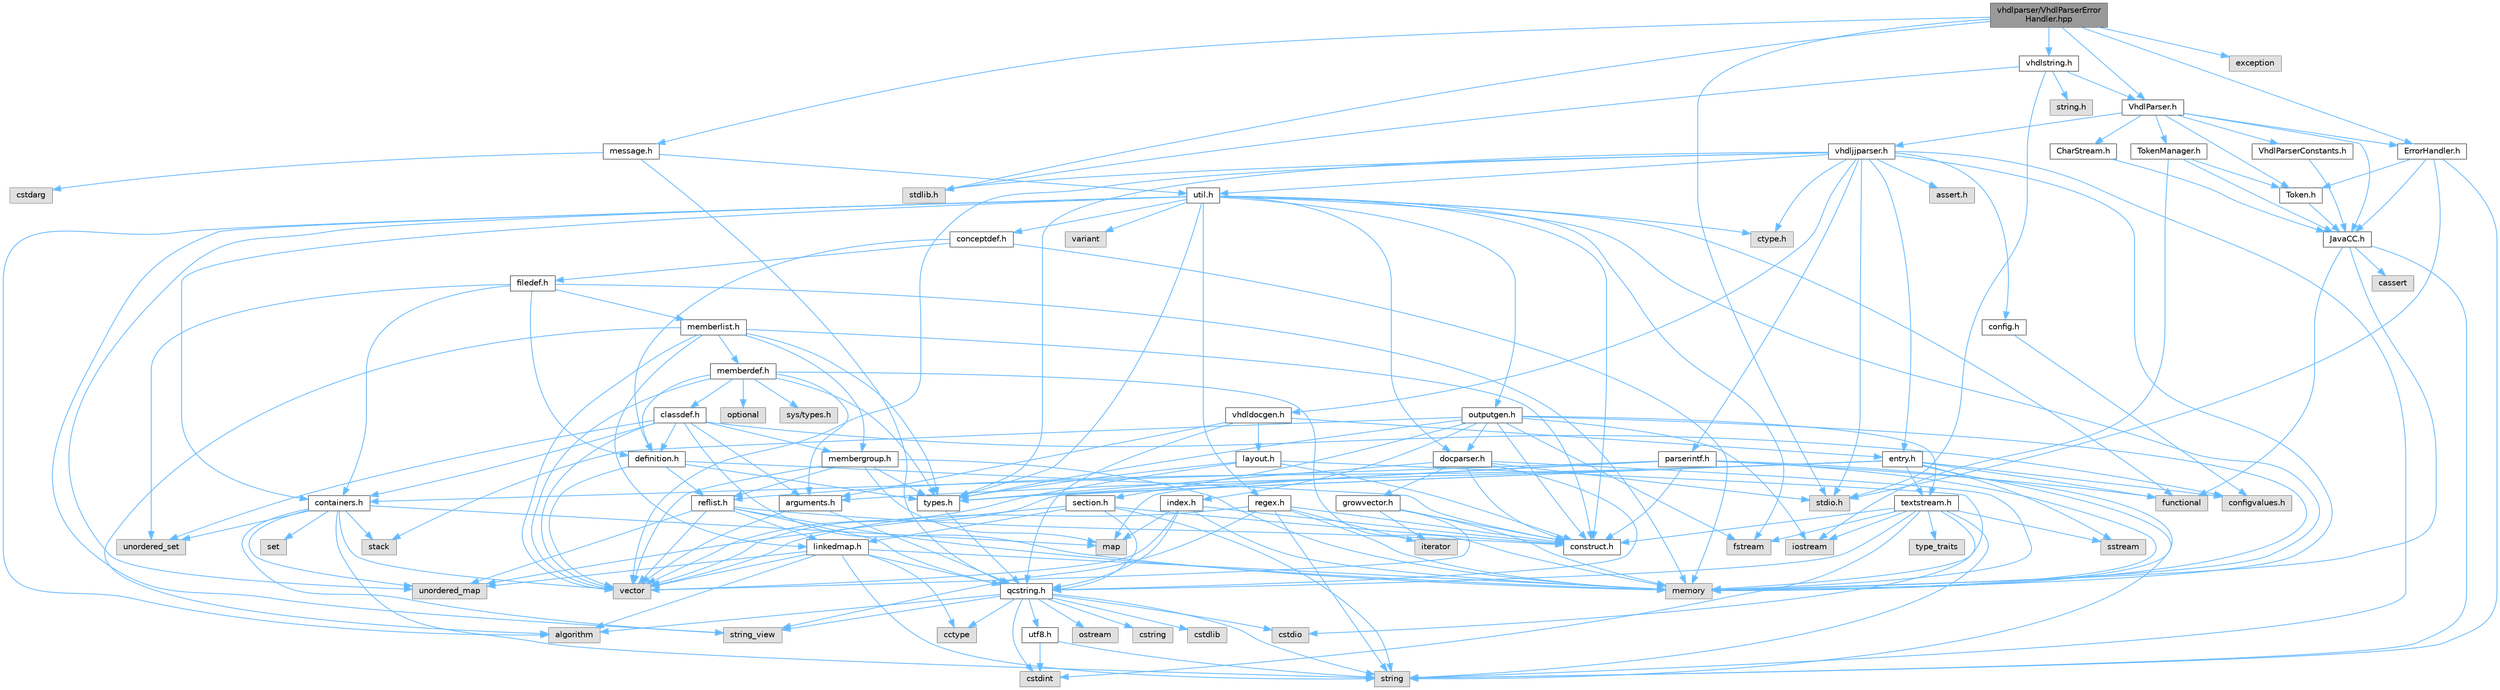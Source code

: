 digraph "vhdlparser/VhdlParserErrorHandler.hpp"
{
 // INTERACTIVE_SVG=YES
 // LATEX_PDF_SIZE
  bgcolor="transparent";
  edge [fontname=Helvetica,fontsize=10,labelfontname=Helvetica,labelfontsize=10];
  node [fontname=Helvetica,fontsize=10,shape=box,height=0.2,width=0.4];
  Node1 [id="Node000001",label="vhdlparser/VhdlParserError\lHandler.hpp",height=0.2,width=0.4,color="gray40", fillcolor="grey60", style="filled", fontcolor="black",tooltip=" "];
  Node1 -> Node2 [id="edge1_Node000001_Node000002",color="steelblue1",style="solid",tooltip=" "];
  Node2 [id="Node000002",label="stdio.h",height=0.2,width=0.4,color="grey60", fillcolor="#E0E0E0", style="filled",tooltip=" "];
  Node1 -> Node3 [id="edge2_Node000001_Node000003",color="steelblue1",style="solid",tooltip=" "];
  Node3 [id="Node000003",label="stdlib.h",height=0.2,width=0.4,color="grey60", fillcolor="#E0E0E0", style="filled",tooltip=" "];
  Node1 -> Node4 [id="edge3_Node000001_Node000004",color="steelblue1",style="solid",tooltip=" "];
  Node4 [id="Node000004",label="exception",height=0.2,width=0.4,color="grey60", fillcolor="#E0E0E0", style="filled",tooltip=" "];
  Node1 -> Node5 [id="edge4_Node000001_Node000005",color="steelblue1",style="solid",tooltip=" "];
  Node5 [id="Node000005",label="VhdlParser.h",height=0.2,width=0.4,color="grey40", fillcolor="white", style="filled",URL="$d5/df9/_vhdl_parser_8h.html",tooltip=" "];
  Node5 -> Node6 [id="edge5_Node000005_Node000006",color="steelblue1",style="solid",tooltip=" "];
  Node6 [id="Node000006",label="JavaCC.h",height=0.2,width=0.4,color="grey40", fillcolor="white", style="filled",URL="$d1/d2f/_java_c_c_8h.html",tooltip=" "];
  Node6 -> Node7 [id="edge6_Node000006_Node000007",color="steelblue1",style="solid",tooltip=" "];
  Node7 [id="Node000007",label="string",height=0.2,width=0.4,color="grey60", fillcolor="#E0E0E0", style="filled",tooltip=" "];
  Node6 -> Node8 [id="edge7_Node000006_Node000008",color="steelblue1",style="solid",tooltip=" "];
  Node8 [id="Node000008",label="memory",height=0.2,width=0.4,color="grey60", fillcolor="#E0E0E0", style="filled",tooltip=" "];
  Node6 -> Node9 [id="edge8_Node000006_Node000009",color="steelblue1",style="solid",tooltip=" "];
  Node9 [id="Node000009",label="cassert",height=0.2,width=0.4,color="grey60", fillcolor="#E0E0E0", style="filled",tooltip=" "];
  Node6 -> Node10 [id="edge9_Node000006_Node000010",color="steelblue1",style="solid",tooltip=" "];
  Node10 [id="Node000010",label="functional",height=0.2,width=0.4,color="grey60", fillcolor="#E0E0E0", style="filled",tooltip=" "];
  Node5 -> Node11 [id="edge10_Node000005_Node000011",color="steelblue1",style="solid",tooltip=" "];
  Node11 [id="Node000011",label="CharStream.h",height=0.2,width=0.4,color="grey40", fillcolor="white", style="filled",URL="$df/ddf/_char_stream_8h.html",tooltip=" "];
  Node11 -> Node6 [id="edge11_Node000011_Node000006",color="steelblue1",style="solid",tooltip=" "];
  Node5 -> Node12 [id="edge12_Node000005_Node000012",color="steelblue1",style="solid",tooltip=" "];
  Node12 [id="Node000012",label="Token.h",height=0.2,width=0.4,color="grey40", fillcolor="white", style="filled",URL="$dd/dcd/_token_8h.html",tooltip=" "];
  Node12 -> Node6 [id="edge13_Node000012_Node000006",color="steelblue1",style="solid",tooltip=" "];
  Node5 -> Node13 [id="edge14_Node000005_Node000013",color="steelblue1",style="solid",tooltip=" "];
  Node13 [id="Node000013",label="TokenManager.h",height=0.2,width=0.4,color="grey40", fillcolor="white", style="filled",URL="$d4/df9/_token_manager_8h.html",tooltip=" "];
  Node13 -> Node14 [id="edge15_Node000013_Node000014",color="steelblue1",style="solid",tooltip=" "];
  Node14 [id="Node000014",label="iostream",height=0.2,width=0.4,color="grey60", fillcolor="#E0E0E0", style="filled",tooltip=" "];
  Node13 -> Node6 [id="edge16_Node000013_Node000006",color="steelblue1",style="solid",tooltip=" "];
  Node13 -> Node12 [id="edge17_Node000013_Node000012",color="steelblue1",style="solid",tooltip=" "];
  Node5 -> Node15 [id="edge18_Node000005_Node000015",color="steelblue1",style="solid",tooltip=" "];
  Node15 [id="Node000015",label="vhdljjparser.h",height=0.2,width=0.4,color="grey40", fillcolor="white", style="filled",URL="$d2/d55/vhdljjparser_8h.html",tooltip=" "];
  Node15 -> Node16 [id="edge19_Node000015_Node000016",color="steelblue1",style="solid",tooltip=" "];
  Node16 [id="Node000016",label="vector",height=0.2,width=0.4,color="grey60", fillcolor="#E0E0E0", style="filled",tooltip=" "];
  Node15 -> Node8 [id="edge20_Node000015_Node000008",color="steelblue1",style="solid",tooltip=" "];
  Node15 -> Node7 [id="edge21_Node000015_Node000007",color="steelblue1",style="solid",tooltip=" "];
  Node15 -> Node17 [id="edge22_Node000015_Node000017",color="steelblue1",style="solid",tooltip=" "];
  Node17 [id="Node000017",label="parserintf.h",height=0.2,width=0.4,color="grey40", fillcolor="white", style="filled",URL="$da/d55/parserintf_8h.html",tooltip=" "];
  Node17 -> Node10 [id="edge23_Node000017_Node000010",color="steelblue1",style="solid",tooltip=" "];
  Node17 -> Node8 [id="edge24_Node000017_Node000008",color="steelblue1",style="solid",tooltip=" "];
  Node17 -> Node18 [id="edge25_Node000017_Node000018",color="steelblue1",style="solid",tooltip=" "];
  Node18 [id="Node000018",label="map",height=0.2,width=0.4,color="grey60", fillcolor="#E0E0E0", style="filled",tooltip=" "];
  Node17 -> Node7 [id="edge26_Node000017_Node000007",color="steelblue1",style="solid",tooltip=" "];
  Node17 -> Node19 [id="edge27_Node000017_Node000019",color="steelblue1",style="solid",tooltip=" "];
  Node19 [id="Node000019",label="types.h",height=0.2,width=0.4,color="grey40", fillcolor="white", style="filled",URL="$d9/d49/types_8h.html",tooltip="This file contains a number of basic enums and types."];
  Node19 -> Node20 [id="edge28_Node000019_Node000020",color="steelblue1",style="solid",tooltip=" "];
  Node20 [id="Node000020",label="qcstring.h",height=0.2,width=0.4,color="grey40", fillcolor="white", style="filled",URL="$d7/d5c/qcstring_8h.html",tooltip=" "];
  Node20 -> Node7 [id="edge29_Node000020_Node000007",color="steelblue1",style="solid",tooltip=" "];
  Node20 -> Node21 [id="edge30_Node000020_Node000021",color="steelblue1",style="solid",tooltip=" "];
  Node21 [id="Node000021",label="string_view",height=0.2,width=0.4,color="grey60", fillcolor="#E0E0E0", style="filled",tooltip=" "];
  Node20 -> Node22 [id="edge31_Node000020_Node000022",color="steelblue1",style="solid",tooltip=" "];
  Node22 [id="Node000022",label="algorithm",height=0.2,width=0.4,color="grey60", fillcolor="#E0E0E0", style="filled",tooltip=" "];
  Node20 -> Node23 [id="edge32_Node000020_Node000023",color="steelblue1",style="solid",tooltip=" "];
  Node23 [id="Node000023",label="cctype",height=0.2,width=0.4,color="grey60", fillcolor="#E0E0E0", style="filled",tooltip=" "];
  Node20 -> Node24 [id="edge33_Node000020_Node000024",color="steelblue1",style="solid",tooltip=" "];
  Node24 [id="Node000024",label="cstring",height=0.2,width=0.4,color="grey60", fillcolor="#E0E0E0", style="filled",tooltip=" "];
  Node20 -> Node25 [id="edge34_Node000020_Node000025",color="steelblue1",style="solid",tooltip=" "];
  Node25 [id="Node000025",label="cstdio",height=0.2,width=0.4,color="grey60", fillcolor="#E0E0E0", style="filled",tooltip=" "];
  Node20 -> Node26 [id="edge35_Node000020_Node000026",color="steelblue1",style="solid",tooltip=" "];
  Node26 [id="Node000026",label="cstdlib",height=0.2,width=0.4,color="grey60", fillcolor="#E0E0E0", style="filled",tooltip=" "];
  Node20 -> Node27 [id="edge36_Node000020_Node000027",color="steelblue1",style="solid",tooltip=" "];
  Node27 [id="Node000027",label="cstdint",height=0.2,width=0.4,color="grey60", fillcolor="#E0E0E0", style="filled",tooltip=" "];
  Node20 -> Node28 [id="edge37_Node000020_Node000028",color="steelblue1",style="solid",tooltip=" "];
  Node28 [id="Node000028",label="ostream",height=0.2,width=0.4,color="grey60", fillcolor="#E0E0E0", style="filled",tooltip=" "];
  Node20 -> Node29 [id="edge38_Node000020_Node000029",color="steelblue1",style="solid",tooltip=" "];
  Node29 [id="Node000029",label="utf8.h",height=0.2,width=0.4,color="grey40", fillcolor="white", style="filled",URL="$db/d7c/utf8_8h.html",tooltip="Various UTF8 related helper functions."];
  Node29 -> Node27 [id="edge39_Node000029_Node000027",color="steelblue1",style="solid",tooltip=" "];
  Node29 -> Node7 [id="edge40_Node000029_Node000007",color="steelblue1",style="solid",tooltip=" "];
  Node17 -> Node30 [id="edge41_Node000017_Node000030",color="steelblue1",style="solid",tooltip=" "];
  Node30 [id="Node000030",label="containers.h",height=0.2,width=0.4,color="grey40", fillcolor="white", style="filled",URL="$d5/d75/containers_8h.html",tooltip=" "];
  Node30 -> Node16 [id="edge42_Node000030_Node000016",color="steelblue1",style="solid",tooltip=" "];
  Node30 -> Node7 [id="edge43_Node000030_Node000007",color="steelblue1",style="solid",tooltip=" "];
  Node30 -> Node21 [id="edge44_Node000030_Node000021",color="steelblue1",style="solid",tooltip=" "];
  Node30 -> Node31 [id="edge45_Node000030_Node000031",color="steelblue1",style="solid",tooltip=" "];
  Node31 [id="Node000031",label="set",height=0.2,width=0.4,color="grey60", fillcolor="#E0E0E0", style="filled",tooltip=" "];
  Node30 -> Node18 [id="edge46_Node000030_Node000018",color="steelblue1",style="solid",tooltip=" "];
  Node30 -> Node32 [id="edge47_Node000030_Node000032",color="steelblue1",style="solid",tooltip=" "];
  Node32 [id="Node000032",label="unordered_set",height=0.2,width=0.4,color="grey60", fillcolor="#E0E0E0", style="filled",tooltip=" "];
  Node30 -> Node33 [id="edge48_Node000030_Node000033",color="steelblue1",style="solid",tooltip=" "];
  Node33 [id="Node000033",label="unordered_map",height=0.2,width=0.4,color="grey60", fillcolor="#E0E0E0", style="filled",tooltip=" "];
  Node30 -> Node34 [id="edge49_Node000030_Node000034",color="steelblue1",style="solid",tooltip=" "];
  Node34 [id="Node000034",label="stack",height=0.2,width=0.4,color="grey60", fillcolor="#E0E0E0", style="filled",tooltip=" "];
  Node17 -> Node35 [id="edge50_Node000017_Node000035",color="steelblue1",style="solid",tooltip=" "];
  Node35 [id="Node000035",label="construct.h",height=0.2,width=0.4,color="grey40", fillcolor="white", style="filled",URL="$d7/dfc/construct_8h.html",tooltip=" "];
  Node15 -> Node2 [id="edge51_Node000015_Node000002",color="steelblue1",style="solid",tooltip=" "];
  Node15 -> Node3 [id="edge52_Node000015_Node000003",color="steelblue1",style="solid",tooltip=" "];
  Node15 -> Node36 [id="edge53_Node000015_Node000036",color="steelblue1",style="solid",tooltip=" "];
  Node36 [id="Node000036",label="assert.h",height=0.2,width=0.4,color="grey60", fillcolor="#E0E0E0", style="filled",tooltip=" "];
  Node15 -> Node37 [id="edge54_Node000015_Node000037",color="steelblue1",style="solid",tooltip=" "];
  Node37 [id="Node000037",label="ctype.h",height=0.2,width=0.4,color="grey60", fillcolor="#E0E0E0", style="filled",tooltip=" "];
  Node15 -> Node19 [id="edge55_Node000015_Node000019",color="steelblue1",style="solid",tooltip=" "];
  Node15 -> Node38 [id="edge56_Node000015_Node000038",color="steelblue1",style="solid",tooltip=" "];
  Node38 [id="Node000038",label="entry.h",height=0.2,width=0.4,color="grey40", fillcolor="white", style="filled",URL="$d1/dc6/entry_8h.html",tooltip=" "];
  Node38 -> Node16 [id="edge57_Node000038_Node000016",color="steelblue1",style="solid",tooltip=" "];
  Node38 -> Node8 [id="edge58_Node000038_Node000008",color="steelblue1",style="solid",tooltip=" "];
  Node38 -> Node39 [id="edge59_Node000038_Node000039",color="steelblue1",style="solid",tooltip=" "];
  Node39 [id="Node000039",label="sstream",height=0.2,width=0.4,color="grey60", fillcolor="#E0E0E0", style="filled",tooltip=" "];
  Node38 -> Node10 [id="edge60_Node000038_Node000010",color="steelblue1",style="solid",tooltip=" "];
  Node38 -> Node19 [id="edge61_Node000038_Node000019",color="steelblue1",style="solid",tooltip=" "];
  Node38 -> Node40 [id="edge62_Node000038_Node000040",color="steelblue1",style="solid",tooltip=" "];
  Node40 [id="Node000040",label="arguments.h",height=0.2,width=0.4,color="grey40", fillcolor="white", style="filled",URL="$df/d9b/arguments_8h.html",tooltip=" "];
  Node40 -> Node16 [id="edge63_Node000040_Node000016",color="steelblue1",style="solid",tooltip=" "];
  Node40 -> Node20 [id="edge64_Node000040_Node000020",color="steelblue1",style="solid",tooltip=" "];
  Node38 -> Node41 [id="edge65_Node000038_Node000041",color="steelblue1",style="solid",tooltip=" "];
  Node41 [id="Node000041",label="reflist.h",height=0.2,width=0.4,color="grey40", fillcolor="white", style="filled",URL="$d1/d02/reflist_8h.html",tooltip=" "];
  Node41 -> Node16 [id="edge66_Node000041_Node000016",color="steelblue1",style="solid",tooltip=" "];
  Node41 -> Node33 [id="edge67_Node000041_Node000033",color="steelblue1",style="solid",tooltip=" "];
  Node41 -> Node8 [id="edge68_Node000041_Node000008",color="steelblue1",style="solid",tooltip=" "];
  Node41 -> Node20 [id="edge69_Node000041_Node000020",color="steelblue1",style="solid",tooltip=" "];
  Node41 -> Node42 [id="edge70_Node000041_Node000042",color="steelblue1",style="solid",tooltip=" "];
  Node42 [id="Node000042",label="linkedmap.h",height=0.2,width=0.4,color="grey40", fillcolor="white", style="filled",URL="$da/de1/linkedmap_8h.html",tooltip=" "];
  Node42 -> Node33 [id="edge71_Node000042_Node000033",color="steelblue1",style="solid",tooltip=" "];
  Node42 -> Node16 [id="edge72_Node000042_Node000016",color="steelblue1",style="solid",tooltip=" "];
  Node42 -> Node8 [id="edge73_Node000042_Node000008",color="steelblue1",style="solid",tooltip=" "];
  Node42 -> Node7 [id="edge74_Node000042_Node000007",color="steelblue1",style="solid",tooltip=" "];
  Node42 -> Node22 [id="edge75_Node000042_Node000022",color="steelblue1",style="solid",tooltip=" "];
  Node42 -> Node23 [id="edge76_Node000042_Node000023",color="steelblue1",style="solid",tooltip=" "];
  Node42 -> Node20 [id="edge77_Node000042_Node000020",color="steelblue1",style="solid",tooltip=" "];
  Node41 -> Node35 [id="edge78_Node000041_Node000035",color="steelblue1",style="solid",tooltip=" "];
  Node38 -> Node43 [id="edge79_Node000038_Node000043",color="steelblue1",style="solid",tooltip=" "];
  Node43 [id="Node000043",label="textstream.h",height=0.2,width=0.4,color="grey40", fillcolor="white", style="filled",URL="$d4/d7d/textstream_8h.html",tooltip=" "];
  Node43 -> Node7 [id="edge80_Node000043_Node000007",color="steelblue1",style="solid",tooltip=" "];
  Node43 -> Node14 [id="edge81_Node000043_Node000014",color="steelblue1",style="solid",tooltip=" "];
  Node43 -> Node39 [id="edge82_Node000043_Node000039",color="steelblue1",style="solid",tooltip=" "];
  Node43 -> Node27 [id="edge83_Node000043_Node000027",color="steelblue1",style="solid",tooltip=" "];
  Node43 -> Node25 [id="edge84_Node000043_Node000025",color="steelblue1",style="solid",tooltip=" "];
  Node43 -> Node44 [id="edge85_Node000043_Node000044",color="steelblue1",style="solid",tooltip=" "];
  Node44 [id="Node000044",label="fstream",height=0.2,width=0.4,color="grey60", fillcolor="#E0E0E0", style="filled",tooltip=" "];
  Node43 -> Node45 [id="edge86_Node000043_Node000045",color="steelblue1",style="solid",tooltip=" "];
  Node45 [id="Node000045",label="type_traits",height=0.2,width=0.4,color="grey60", fillcolor="#E0E0E0", style="filled",tooltip=" "];
  Node43 -> Node20 [id="edge87_Node000043_Node000020",color="steelblue1",style="solid",tooltip=" "];
  Node43 -> Node35 [id="edge88_Node000043_Node000035",color="steelblue1",style="solid",tooltip=" "];
  Node38 -> Node46 [id="edge89_Node000038_Node000046",color="steelblue1",style="solid",tooltip=" "];
  Node46 [id="Node000046",label="configvalues.h",height=0.2,width=0.4,color="grey60", fillcolor="#E0E0E0", style="filled",tooltip=" "];
  Node15 -> Node47 [id="edge90_Node000015_Node000047",color="steelblue1",style="solid",tooltip=" "];
  Node47 [id="Node000047",label="vhdldocgen.h",height=0.2,width=0.4,color="grey40", fillcolor="white", style="filled",URL="$dd/dec/vhdldocgen_8h.html",tooltip=" "];
  Node47 -> Node20 [id="edge91_Node000047_Node000020",color="steelblue1",style="solid",tooltip=" "];
  Node47 -> Node48 [id="edge92_Node000047_Node000048",color="steelblue1",style="solid",tooltip=" "];
  Node48 [id="Node000048",label="layout.h",height=0.2,width=0.4,color="grey40", fillcolor="white", style="filled",URL="$db/d51/layout_8h.html",tooltip=" "];
  Node48 -> Node8 [id="edge93_Node000048_Node000008",color="steelblue1",style="solid",tooltip=" "];
  Node48 -> Node16 [id="edge94_Node000048_Node000016",color="steelblue1",style="solid",tooltip=" "];
  Node48 -> Node19 [id="edge95_Node000048_Node000019",color="steelblue1",style="solid",tooltip=" "];
  Node48 -> Node35 [id="edge96_Node000048_Node000035",color="steelblue1",style="solid",tooltip=" "];
  Node47 -> Node40 [id="edge97_Node000047_Node000040",color="steelblue1",style="solid",tooltip=" "];
  Node47 -> Node38 [id="edge98_Node000047_Node000038",color="steelblue1",style="solid",tooltip=" "];
  Node15 -> Node49 [id="edge99_Node000015_Node000049",color="steelblue1",style="solid",tooltip=" "];
  Node49 [id="Node000049",label="config.h",height=0.2,width=0.4,color="grey40", fillcolor="white", style="filled",URL="$db/d16/config_8h.html",tooltip=" "];
  Node49 -> Node46 [id="edge100_Node000049_Node000046",color="steelblue1",style="solid",tooltip=" "];
  Node15 -> Node50 [id="edge101_Node000015_Node000050",color="steelblue1",style="solid",tooltip=" "];
  Node50 [id="Node000050",label="util.h",height=0.2,width=0.4,color="grey40", fillcolor="white", style="filled",URL="$d8/d3c/util_8h.html",tooltip="A bunch of utility functions."];
  Node50 -> Node8 [id="edge102_Node000050_Node000008",color="steelblue1",style="solid",tooltip=" "];
  Node50 -> Node33 [id="edge103_Node000050_Node000033",color="steelblue1",style="solid",tooltip=" "];
  Node50 -> Node22 [id="edge104_Node000050_Node000022",color="steelblue1",style="solid",tooltip=" "];
  Node50 -> Node10 [id="edge105_Node000050_Node000010",color="steelblue1",style="solid",tooltip=" "];
  Node50 -> Node44 [id="edge106_Node000050_Node000044",color="steelblue1",style="solid",tooltip=" "];
  Node50 -> Node51 [id="edge107_Node000050_Node000051",color="steelblue1",style="solid",tooltip=" "];
  Node51 [id="Node000051",label="variant",height=0.2,width=0.4,color="grey60", fillcolor="#E0E0E0", style="filled",tooltip=" "];
  Node50 -> Node21 [id="edge108_Node000050_Node000021",color="steelblue1",style="solid",tooltip=" "];
  Node50 -> Node37 [id="edge109_Node000050_Node000037",color="steelblue1",style="solid",tooltip=" "];
  Node50 -> Node19 [id="edge110_Node000050_Node000019",color="steelblue1",style="solid",tooltip=" "];
  Node50 -> Node52 [id="edge111_Node000050_Node000052",color="steelblue1",style="solid",tooltip=" "];
  Node52 [id="Node000052",label="docparser.h",height=0.2,width=0.4,color="grey40", fillcolor="white", style="filled",URL="$de/d9c/docparser_8h.html",tooltip=" "];
  Node52 -> Node2 [id="edge112_Node000052_Node000002",color="steelblue1",style="solid",tooltip=" "];
  Node52 -> Node8 [id="edge113_Node000052_Node000008",color="steelblue1",style="solid",tooltip=" "];
  Node52 -> Node20 [id="edge114_Node000052_Node000020",color="steelblue1",style="solid",tooltip=" "];
  Node52 -> Node53 [id="edge115_Node000052_Node000053",color="steelblue1",style="solid",tooltip=" "];
  Node53 [id="Node000053",label="growvector.h",height=0.2,width=0.4,color="grey40", fillcolor="white", style="filled",URL="$d7/d50/growvector_8h.html",tooltip=" "];
  Node53 -> Node16 [id="edge116_Node000053_Node000016",color="steelblue1",style="solid",tooltip=" "];
  Node53 -> Node8 [id="edge117_Node000053_Node000008",color="steelblue1",style="solid",tooltip=" "];
  Node53 -> Node54 [id="edge118_Node000053_Node000054",color="steelblue1",style="solid",tooltip=" "];
  Node54 [id="Node000054",label="iterator",height=0.2,width=0.4,color="grey60", fillcolor="#E0E0E0", style="filled",tooltip=" "];
  Node53 -> Node35 [id="edge119_Node000053_Node000035",color="steelblue1",style="solid",tooltip=" "];
  Node52 -> Node35 [id="edge120_Node000052_Node000035",color="steelblue1",style="solid",tooltip=" "];
  Node52 -> Node19 [id="edge121_Node000052_Node000019",color="steelblue1",style="solid",tooltip=" "];
  Node50 -> Node30 [id="edge122_Node000050_Node000030",color="steelblue1",style="solid",tooltip=" "];
  Node50 -> Node55 [id="edge123_Node000050_Node000055",color="steelblue1",style="solid",tooltip=" "];
  Node55 [id="Node000055",label="outputgen.h",height=0.2,width=0.4,color="grey40", fillcolor="white", style="filled",URL="$df/d06/outputgen_8h.html",tooltip=" "];
  Node55 -> Node8 [id="edge124_Node000055_Node000008",color="steelblue1",style="solid",tooltip=" "];
  Node55 -> Node34 [id="edge125_Node000055_Node000034",color="steelblue1",style="solid",tooltip=" "];
  Node55 -> Node14 [id="edge126_Node000055_Node000014",color="steelblue1",style="solid",tooltip=" "];
  Node55 -> Node44 [id="edge127_Node000055_Node000044",color="steelblue1",style="solid",tooltip=" "];
  Node55 -> Node19 [id="edge128_Node000055_Node000019",color="steelblue1",style="solid",tooltip=" "];
  Node55 -> Node56 [id="edge129_Node000055_Node000056",color="steelblue1",style="solid",tooltip=" "];
  Node56 [id="Node000056",label="index.h",height=0.2,width=0.4,color="grey40", fillcolor="white", style="filled",URL="$d1/db5/index_8h.html",tooltip=" "];
  Node56 -> Node8 [id="edge130_Node000056_Node000008",color="steelblue1",style="solid",tooltip=" "];
  Node56 -> Node16 [id="edge131_Node000056_Node000016",color="steelblue1",style="solid",tooltip=" "];
  Node56 -> Node18 [id="edge132_Node000056_Node000018",color="steelblue1",style="solid",tooltip=" "];
  Node56 -> Node20 [id="edge133_Node000056_Node000020",color="steelblue1",style="solid",tooltip=" "];
  Node56 -> Node35 [id="edge134_Node000056_Node000035",color="steelblue1",style="solid",tooltip=" "];
  Node55 -> Node57 [id="edge135_Node000055_Node000057",color="steelblue1",style="solid",tooltip=" "];
  Node57 [id="Node000057",label="section.h",height=0.2,width=0.4,color="grey40", fillcolor="white", style="filled",URL="$d1/d2a/section_8h.html",tooltip=" "];
  Node57 -> Node7 [id="edge136_Node000057_Node000007",color="steelblue1",style="solid",tooltip=" "];
  Node57 -> Node33 [id="edge137_Node000057_Node000033",color="steelblue1",style="solid",tooltip=" "];
  Node57 -> Node20 [id="edge138_Node000057_Node000020",color="steelblue1",style="solid",tooltip=" "];
  Node57 -> Node42 [id="edge139_Node000057_Node000042",color="steelblue1",style="solid",tooltip=" "];
  Node57 -> Node35 [id="edge140_Node000057_Node000035",color="steelblue1",style="solid",tooltip=" "];
  Node55 -> Node43 [id="edge141_Node000055_Node000043",color="steelblue1",style="solid",tooltip=" "];
  Node55 -> Node52 [id="edge142_Node000055_Node000052",color="steelblue1",style="solid",tooltip=" "];
  Node55 -> Node35 [id="edge143_Node000055_Node000035",color="steelblue1",style="solid",tooltip=" "];
  Node50 -> Node58 [id="edge144_Node000050_Node000058",color="steelblue1",style="solid",tooltip=" "];
  Node58 [id="Node000058",label="regex.h",height=0.2,width=0.4,color="grey40", fillcolor="white", style="filled",URL="$d1/d21/regex_8h.html",tooltip=" "];
  Node58 -> Node8 [id="edge145_Node000058_Node000008",color="steelblue1",style="solid",tooltip=" "];
  Node58 -> Node7 [id="edge146_Node000058_Node000007",color="steelblue1",style="solid",tooltip=" "];
  Node58 -> Node21 [id="edge147_Node000058_Node000021",color="steelblue1",style="solid",tooltip=" "];
  Node58 -> Node16 [id="edge148_Node000058_Node000016",color="steelblue1",style="solid",tooltip=" "];
  Node58 -> Node54 [id="edge149_Node000058_Node000054",color="steelblue1",style="solid",tooltip=" "];
  Node58 -> Node35 [id="edge150_Node000058_Node000035",color="steelblue1",style="solid",tooltip=" "];
  Node50 -> Node59 [id="edge151_Node000050_Node000059",color="steelblue1",style="solid",tooltip=" "];
  Node59 [id="Node000059",label="conceptdef.h",height=0.2,width=0.4,color="grey40", fillcolor="white", style="filled",URL="$da/df1/conceptdef_8h.html",tooltip=" "];
  Node59 -> Node8 [id="edge152_Node000059_Node000008",color="steelblue1",style="solid",tooltip=" "];
  Node59 -> Node60 [id="edge153_Node000059_Node000060",color="steelblue1",style="solid",tooltip=" "];
  Node60 [id="Node000060",label="definition.h",height=0.2,width=0.4,color="grey40", fillcolor="white", style="filled",URL="$df/da1/definition_8h.html",tooltip=" "];
  Node60 -> Node16 [id="edge154_Node000060_Node000016",color="steelblue1",style="solid",tooltip=" "];
  Node60 -> Node19 [id="edge155_Node000060_Node000019",color="steelblue1",style="solid",tooltip=" "];
  Node60 -> Node41 [id="edge156_Node000060_Node000041",color="steelblue1",style="solid",tooltip=" "];
  Node60 -> Node35 [id="edge157_Node000060_Node000035",color="steelblue1",style="solid",tooltip=" "];
  Node59 -> Node61 [id="edge158_Node000059_Node000061",color="steelblue1",style="solid",tooltip=" "];
  Node61 [id="Node000061",label="filedef.h",height=0.2,width=0.4,color="grey40", fillcolor="white", style="filled",URL="$d4/d3a/filedef_8h.html",tooltip=" "];
  Node61 -> Node8 [id="edge159_Node000061_Node000008",color="steelblue1",style="solid",tooltip=" "];
  Node61 -> Node32 [id="edge160_Node000061_Node000032",color="steelblue1",style="solid",tooltip=" "];
  Node61 -> Node60 [id="edge161_Node000061_Node000060",color="steelblue1",style="solid",tooltip=" "];
  Node61 -> Node62 [id="edge162_Node000061_Node000062",color="steelblue1",style="solid",tooltip=" "];
  Node62 [id="Node000062",label="memberlist.h",height=0.2,width=0.4,color="grey40", fillcolor="white", style="filled",URL="$dd/d78/memberlist_8h.html",tooltip=" "];
  Node62 -> Node16 [id="edge163_Node000062_Node000016",color="steelblue1",style="solid",tooltip=" "];
  Node62 -> Node22 [id="edge164_Node000062_Node000022",color="steelblue1",style="solid",tooltip=" "];
  Node62 -> Node63 [id="edge165_Node000062_Node000063",color="steelblue1",style="solid",tooltip=" "];
  Node63 [id="Node000063",label="memberdef.h",height=0.2,width=0.4,color="grey40", fillcolor="white", style="filled",URL="$d4/d46/memberdef_8h.html",tooltip=" "];
  Node63 -> Node16 [id="edge166_Node000063_Node000016",color="steelblue1",style="solid",tooltip=" "];
  Node63 -> Node8 [id="edge167_Node000063_Node000008",color="steelblue1",style="solid",tooltip=" "];
  Node63 -> Node64 [id="edge168_Node000063_Node000064",color="steelblue1",style="solid",tooltip=" "];
  Node64 [id="Node000064",label="optional",height=0.2,width=0.4,color="grey60", fillcolor="#E0E0E0", style="filled",tooltip=" "];
  Node63 -> Node65 [id="edge169_Node000063_Node000065",color="steelblue1",style="solid",tooltip=" "];
  Node65 [id="Node000065",label="sys/types.h",height=0.2,width=0.4,color="grey60", fillcolor="#E0E0E0", style="filled",tooltip=" "];
  Node63 -> Node19 [id="edge170_Node000063_Node000019",color="steelblue1",style="solid",tooltip=" "];
  Node63 -> Node60 [id="edge171_Node000063_Node000060",color="steelblue1",style="solid",tooltip=" "];
  Node63 -> Node40 [id="edge172_Node000063_Node000040",color="steelblue1",style="solid",tooltip=" "];
  Node63 -> Node66 [id="edge173_Node000063_Node000066",color="steelblue1",style="solid",tooltip=" "];
  Node66 [id="Node000066",label="classdef.h",height=0.2,width=0.4,color="grey40", fillcolor="white", style="filled",URL="$d1/da6/classdef_8h.html",tooltip=" "];
  Node66 -> Node8 [id="edge174_Node000066_Node000008",color="steelblue1",style="solid",tooltip=" "];
  Node66 -> Node16 [id="edge175_Node000066_Node000016",color="steelblue1",style="solid",tooltip=" "];
  Node66 -> Node32 [id="edge176_Node000066_Node000032",color="steelblue1",style="solid",tooltip=" "];
  Node66 -> Node30 [id="edge177_Node000066_Node000030",color="steelblue1",style="solid",tooltip=" "];
  Node66 -> Node60 [id="edge178_Node000066_Node000060",color="steelblue1",style="solid",tooltip=" "];
  Node66 -> Node40 [id="edge179_Node000066_Node000040",color="steelblue1",style="solid",tooltip=" "];
  Node66 -> Node67 [id="edge180_Node000066_Node000067",color="steelblue1",style="solid",tooltip=" "];
  Node67 [id="Node000067",label="membergroup.h",height=0.2,width=0.4,color="grey40", fillcolor="white", style="filled",URL="$d9/d11/membergroup_8h.html",tooltip=" "];
  Node67 -> Node16 [id="edge181_Node000067_Node000016",color="steelblue1",style="solid",tooltip=" "];
  Node67 -> Node18 [id="edge182_Node000067_Node000018",color="steelblue1",style="solid",tooltip=" "];
  Node67 -> Node8 [id="edge183_Node000067_Node000008",color="steelblue1",style="solid",tooltip=" "];
  Node67 -> Node19 [id="edge184_Node000067_Node000019",color="steelblue1",style="solid",tooltip=" "];
  Node67 -> Node41 [id="edge185_Node000067_Node000041",color="steelblue1",style="solid",tooltip=" "];
  Node66 -> Node46 [id="edge186_Node000066_Node000046",color="steelblue1",style="solid",tooltip=" "];
  Node62 -> Node42 [id="edge187_Node000062_Node000042",color="steelblue1",style="solid",tooltip=" "];
  Node62 -> Node19 [id="edge188_Node000062_Node000019",color="steelblue1",style="solid",tooltip=" "];
  Node62 -> Node67 [id="edge189_Node000062_Node000067",color="steelblue1",style="solid",tooltip=" "];
  Node62 -> Node35 [id="edge190_Node000062_Node000035",color="steelblue1",style="solid",tooltip=" "];
  Node61 -> Node30 [id="edge191_Node000061_Node000030",color="steelblue1",style="solid",tooltip=" "];
  Node50 -> Node35 [id="edge192_Node000050_Node000035",color="steelblue1",style="solid",tooltip=" "];
  Node5 -> Node68 [id="edge193_Node000005_Node000068",color="steelblue1",style="solid",tooltip=" "];
  Node68 [id="Node000068",label="VhdlParserConstants.h",height=0.2,width=0.4,color="grey40", fillcolor="white", style="filled",URL="$dc/d21/_vhdl_parser_constants_8h.html",tooltip=" "];
  Node68 -> Node6 [id="edge194_Node000068_Node000006",color="steelblue1",style="solid",tooltip=" "];
  Node5 -> Node69 [id="edge195_Node000005_Node000069",color="steelblue1",style="solid",tooltip=" "];
  Node69 [id="Node000069",label="ErrorHandler.h",height=0.2,width=0.4,color="grey40", fillcolor="white", style="filled",URL="$d3/dd5/_error_handler_8h.html",tooltip=" "];
  Node69 -> Node2 [id="edge196_Node000069_Node000002",color="steelblue1",style="solid",tooltip=" "];
  Node69 -> Node7 [id="edge197_Node000069_Node000007",color="steelblue1",style="solid",tooltip=" "];
  Node69 -> Node6 [id="edge198_Node000069_Node000006",color="steelblue1",style="solid",tooltip=" "];
  Node69 -> Node12 [id="edge199_Node000069_Node000012",color="steelblue1",style="solid",tooltip=" "];
  Node1 -> Node69 [id="edge200_Node000001_Node000069",color="steelblue1",style="solid",tooltip=" "];
  Node1 -> Node70 [id="edge201_Node000001_Node000070",color="steelblue1",style="solid",tooltip=" "];
  Node70 [id="Node000070",label="vhdlstring.h",height=0.2,width=0.4,color="grey40", fillcolor="white", style="filled",URL="$d9/d48/vhdlstring_8h.html",tooltip=" "];
  Node70 -> Node2 [id="edge202_Node000070_Node000002",color="steelblue1",style="solid",tooltip=" "];
  Node70 -> Node3 [id="edge203_Node000070_Node000003",color="steelblue1",style="solid",tooltip=" "];
  Node70 -> Node71 [id="edge204_Node000070_Node000071",color="steelblue1",style="solid",tooltip=" "];
  Node71 [id="Node000071",label="string.h",height=0.2,width=0.4,color="grey60", fillcolor="#E0E0E0", style="filled",tooltip=" "];
  Node70 -> Node5 [id="edge205_Node000070_Node000005",color="steelblue1",style="solid",tooltip=" "];
  Node1 -> Node72 [id="edge206_Node000001_Node000072",color="steelblue1",style="solid",tooltip=" "];
  Node72 [id="Node000072",label="message.h",height=0.2,width=0.4,color="grey40", fillcolor="white", style="filled",URL="$d2/d0d/message_8h.html",tooltip=" "];
  Node72 -> Node73 [id="edge207_Node000072_Node000073",color="steelblue1",style="solid",tooltip=" "];
  Node73 [id="Node000073",label="cstdarg",height=0.2,width=0.4,color="grey60", fillcolor="#E0E0E0", style="filled",tooltip=" "];
  Node72 -> Node20 [id="edge208_Node000072_Node000020",color="steelblue1",style="solid",tooltip=" "];
  Node72 -> Node50 [id="edge209_Node000072_Node000050",color="steelblue1",style="solid",tooltip=" "];
}
